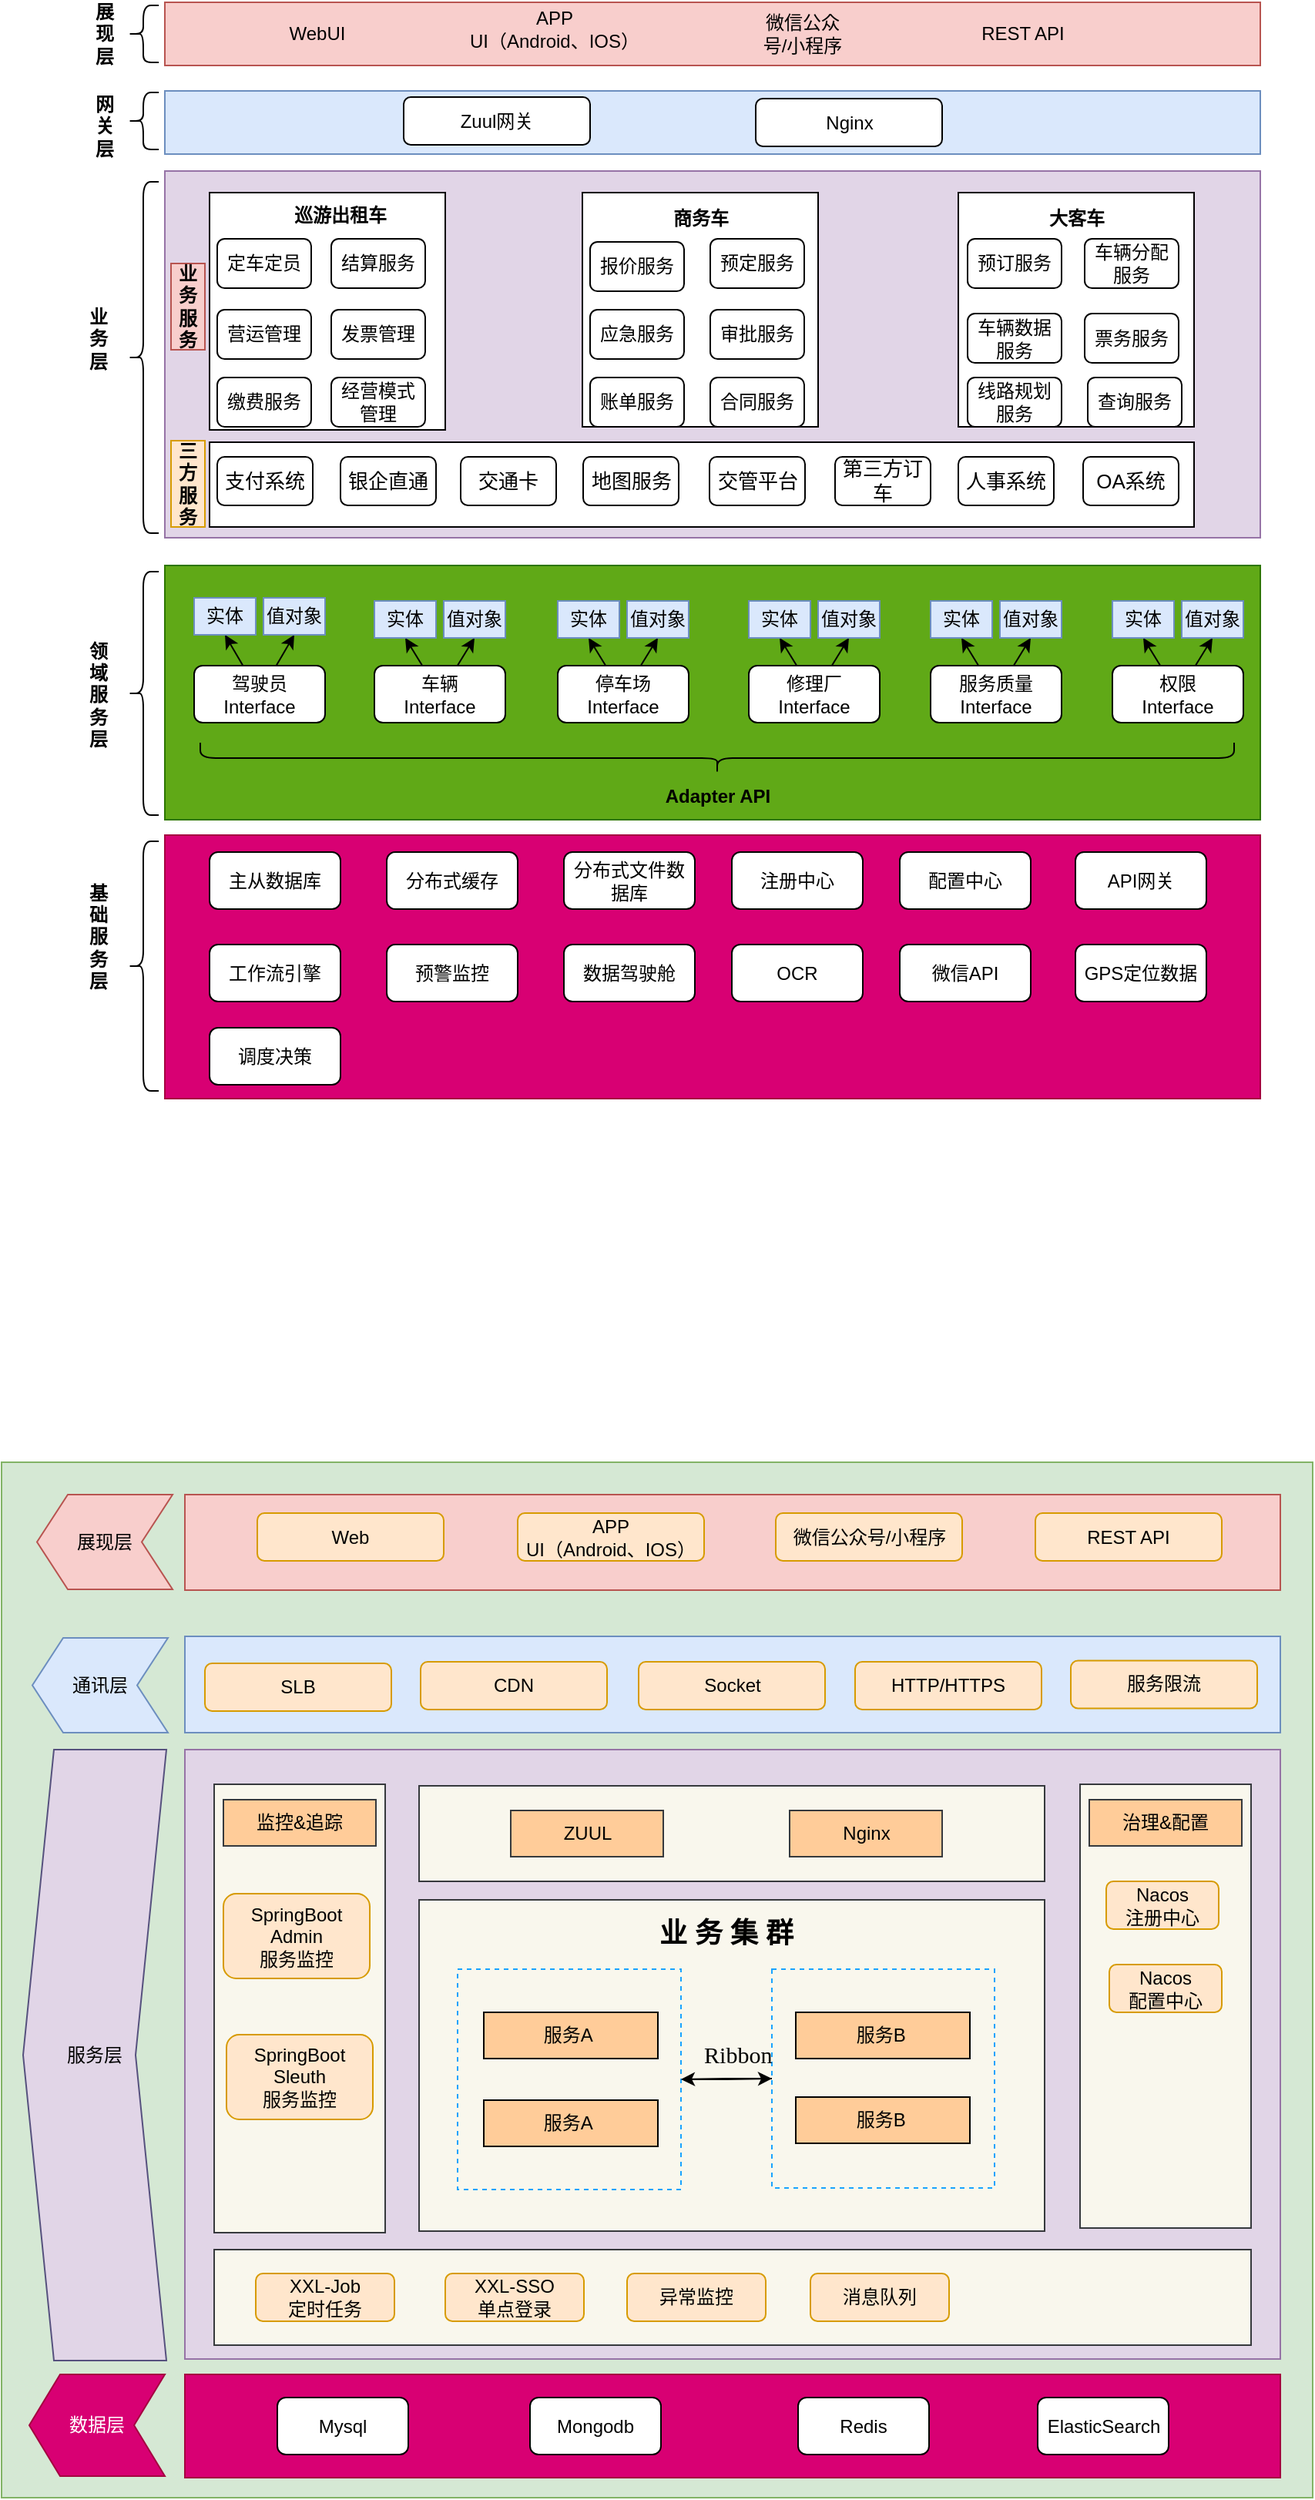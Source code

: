 <mxfile version="17.4.6" type="github">
  <diagram id="_OPJ3ktuhaSxSOlUuzS6" name="Page-1">
    <mxGraphModel dx="1822" dy="1162" grid="0" gridSize="10" guides="1" tooltips="1" connect="1" arrows="1" fold="1" page="0" pageScale="1" pageWidth="827" pageHeight="1169" math="0" shadow="0">
      <root>
        <mxCell id="0" />
        <mxCell id="1" parent="0" />
        <mxCell id="oqjt-HW5z-9tvMFCPISm-108" value="" style="rounded=0;whiteSpace=wrap;html=1;fillColor=#d5e8d4;strokeColor=#82b366;" vertex="1" parent="1">
          <mxGeometry x="-199" y="864" width="851" height="672" as="geometry" />
        </mxCell>
        <mxCell id="MZKURabroFCkZTYU_OP6-3" value="" style="shape=curlyBracket;whiteSpace=wrap;html=1;rounded=1;" parent="1" vertex="1">
          <mxGeometry x="-117" y="461" width="20" height="162" as="geometry" />
        </mxCell>
        <mxCell id="MZKURabroFCkZTYU_OP6-5" value="" style="rounded=0;whiteSpace=wrap;html=1;fillColor=#d80073;fontColor=#ffffff;strokeColor=#A50040;" parent="1" vertex="1">
          <mxGeometry x="-93" y="457" width="711" height="171" as="geometry" />
        </mxCell>
        <mxCell id="MZKURabroFCkZTYU_OP6-6" value="基&lt;br&gt;础&lt;br&gt;服&lt;br&gt;务&lt;br&gt;层" style="text;html=1;strokeColor=none;fillColor=none;align=center;verticalAlign=middle;whiteSpace=wrap;rounded=0;fontStyle=1" parent="1" vertex="1">
          <mxGeometry x="-166" y="452" width="60" height="141" as="geometry" />
        </mxCell>
        <mxCell id="MZKURabroFCkZTYU_OP6-7" value="主从数据库" style="rounded=1;whiteSpace=wrap;html=1;" parent="1" vertex="1">
          <mxGeometry x="-64" y="468" width="85" height="37" as="geometry" />
        </mxCell>
        <mxCell id="MZKURabroFCkZTYU_OP6-10" value="&lt;span style=&quot;text-align: left&quot;&gt;工作流引擎&lt;/span&gt;" style="rounded=1;whiteSpace=wrap;html=1;" parent="1" vertex="1">
          <mxGeometry x="-64" y="528" width="85" height="37" as="geometry" />
        </mxCell>
        <mxCell id="MZKURabroFCkZTYU_OP6-11" value="分布式缓存" style="rounded=1;whiteSpace=wrap;html=1;" parent="1" vertex="1">
          <mxGeometry x="51" y="468" width="85" height="37" as="geometry" />
        </mxCell>
        <mxCell id="MZKURabroFCkZTYU_OP6-12" value="分布式文件数据库" style="rounded=1;whiteSpace=wrap;html=1;" parent="1" vertex="1">
          <mxGeometry x="166" y="468" width="85" height="37" as="geometry" />
        </mxCell>
        <mxCell id="MZKURabroFCkZTYU_OP6-13" value="注册中心" style="rounded=1;whiteSpace=wrap;html=1;" parent="1" vertex="1">
          <mxGeometry x="275" y="468" width="85" height="37" as="geometry" />
        </mxCell>
        <mxCell id="MZKURabroFCkZTYU_OP6-14" value="配置中心" style="rounded=1;whiteSpace=wrap;html=1;" parent="1" vertex="1">
          <mxGeometry x="384" y="468" width="85" height="37" as="geometry" />
        </mxCell>
        <mxCell id="MZKURabroFCkZTYU_OP6-15" value="API网关" style="rounded=1;whiteSpace=wrap;html=1;" parent="1" vertex="1">
          <mxGeometry x="498" y="468" width="85" height="37" as="geometry" />
        </mxCell>
        <mxCell id="MZKURabroFCkZTYU_OP6-18" value="预警监控" style="rounded=1;whiteSpace=wrap;html=1;" parent="1" vertex="1">
          <mxGeometry x="51" y="528" width="85" height="37" as="geometry" />
        </mxCell>
        <mxCell id="MZKURabroFCkZTYU_OP6-20" value="OCR" style="rounded=1;whiteSpace=wrap;html=1;" parent="1" vertex="1">
          <mxGeometry x="275" y="528" width="85" height="37" as="geometry" />
        </mxCell>
        <mxCell id="MZKURabroFCkZTYU_OP6-21" value="微信API" style="rounded=1;whiteSpace=wrap;html=1;" parent="1" vertex="1">
          <mxGeometry x="384" y="528" width="85" height="37" as="geometry" />
        </mxCell>
        <mxCell id="MZKURabroFCkZTYU_OP6-22" value="GPS定位数据" style="rounded=1;whiteSpace=wrap;html=1;" parent="1" vertex="1">
          <mxGeometry x="498" y="528" width="85" height="37" as="geometry" />
        </mxCell>
        <mxCell id="MZKURabroFCkZTYU_OP6-23" value="数据驾驶舱" style="rounded=1;whiteSpace=wrap;html=1;" parent="1" vertex="1">
          <mxGeometry x="166" y="528" width="85" height="37" as="geometry" />
        </mxCell>
        <mxCell id="MZKURabroFCkZTYU_OP6-24" value="" style="rounded=0;whiteSpace=wrap;html=1;fillColor=#60a917;fontColor=#ffffff;strokeColor=#2D7600;" parent="1" vertex="1">
          <mxGeometry x="-93" y="282" width="711" height="165" as="geometry" />
        </mxCell>
        <mxCell id="MZKURabroFCkZTYU_OP6-25" value="领&lt;br&gt;域&lt;br&gt;服&lt;br&gt;务&lt;br&gt;层" style="text;html=1;strokeColor=none;fillColor=none;align=center;verticalAlign=middle;whiteSpace=wrap;rounded=0;fontStyle=1" parent="1" vertex="1">
          <mxGeometry x="-166" y="295" width="60" height="141" as="geometry" />
        </mxCell>
        <mxCell id="MZKURabroFCkZTYU_OP6-26" value="" style="shape=curlyBracket;whiteSpace=wrap;html=1;rounded=1;" parent="1" vertex="1">
          <mxGeometry x="-117" y="286" width="20" height="158" as="geometry" />
        </mxCell>
        <mxCell id="MZKURabroFCkZTYU_OP6-101" style="edgeStyle=none;rounded=0;orthogonalLoop=1;jettySize=auto;html=1;entryX=0.5;entryY=1;entryDx=0;entryDy=0;fontColor=#000000;" parent="1" source="MZKURabroFCkZTYU_OP6-71" target="MZKURabroFCkZTYU_OP6-91" edge="1">
          <mxGeometry relative="1" as="geometry" />
        </mxCell>
        <mxCell id="MZKURabroFCkZTYU_OP6-102" style="edgeStyle=none;rounded=0;orthogonalLoop=1;jettySize=auto;html=1;entryX=0.5;entryY=1;entryDx=0;entryDy=0;fontColor=#000000;" parent="1" source="MZKURabroFCkZTYU_OP6-71" target="MZKURabroFCkZTYU_OP6-92" edge="1">
          <mxGeometry relative="1" as="geometry" />
        </mxCell>
        <mxCell id="MZKURabroFCkZTYU_OP6-71" value="权限&lt;br&gt;Interface" style="rounded=1;whiteSpace=wrap;html=1;" parent="1" vertex="1">
          <mxGeometry x="522" y="347" width="85" height="37" as="geometry" />
        </mxCell>
        <mxCell id="MZKURabroFCkZTYU_OP6-81" style="rounded=0;orthogonalLoop=1;jettySize=auto;html=1;entryX=0.5;entryY=1;entryDx=0;entryDy=0;fontColor=#000000;" parent="1" source="MZKURabroFCkZTYU_OP6-72" target="MZKURabroFCkZTYU_OP6-79" edge="1">
          <mxGeometry relative="1" as="geometry" />
        </mxCell>
        <mxCell id="MZKURabroFCkZTYU_OP6-82" style="edgeStyle=none;rounded=0;orthogonalLoop=1;jettySize=auto;html=1;entryX=0.5;entryY=1;entryDx=0;entryDy=0;fontColor=#000000;" parent="1" source="MZKURabroFCkZTYU_OP6-72" target="MZKURabroFCkZTYU_OP6-80" edge="1">
          <mxGeometry relative="1" as="geometry" />
        </mxCell>
        <mxCell id="MZKURabroFCkZTYU_OP6-72" value="驾驶员 Interface" style="rounded=1;whiteSpace=wrap;html=1;" parent="1" vertex="1">
          <mxGeometry x="-74" y="347" width="85" height="37" as="geometry" />
        </mxCell>
        <mxCell id="MZKURabroFCkZTYU_OP6-93" style="edgeStyle=none;rounded=0;orthogonalLoop=1;jettySize=auto;html=1;entryX=0.5;entryY=1;entryDx=0;entryDy=0;fontColor=#000000;" parent="1" source="MZKURabroFCkZTYU_OP6-73" target="MZKURabroFCkZTYU_OP6-83" edge="1">
          <mxGeometry relative="1" as="geometry" />
        </mxCell>
        <mxCell id="MZKURabroFCkZTYU_OP6-94" style="edgeStyle=none;rounded=0;orthogonalLoop=1;jettySize=auto;html=1;entryX=0.5;entryY=1;entryDx=0;entryDy=0;fontColor=#000000;" parent="1" source="MZKURabroFCkZTYU_OP6-73" target="MZKURabroFCkZTYU_OP6-84" edge="1">
          <mxGeometry relative="1" as="geometry" />
        </mxCell>
        <mxCell id="MZKURabroFCkZTYU_OP6-73" value="车辆&lt;br&gt;Interface" style="rounded=1;whiteSpace=wrap;html=1;" parent="1" vertex="1">
          <mxGeometry x="43" y="347" width="85" height="37" as="geometry" />
        </mxCell>
        <mxCell id="MZKURabroFCkZTYU_OP6-95" style="edgeStyle=none;rounded=0;orthogonalLoop=1;jettySize=auto;html=1;entryX=0.5;entryY=1;entryDx=0;entryDy=0;fontColor=#000000;" parent="1" source="MZKURabroFCkZTYU_OP6-74" target="MZKURabroFCkZTYU_OP6-85" edge="1">
          <mxGeometry relative="1" as="geometry" />
        </mxCell>
        <mxCell id="MZKURabroFCkZTYU_OP6-96" style="edgeStyle=none;rounded=0;orthogonalLoop=1;jettySize=auto;html=1;entryX=0.5;entryY=1;entryDx=0;entryDy=0;fontColor=#000000;" parent="1" source="MZKURabroFCkZTYU_OP6-74" target="MZKURabroFCkZTYU_OP6-86" edge="1">
          <mxGeometry relative="1" as="geometry" />
        </mxCell>
        <mxCell id="MZKURabroFCkZTYU_OP6-74" value="停车场&lt;br&gt;Interface" style="rounded=1;whiteSpace=wrap;html=1;" parent="1" vertex="1">
          <mxGeometry x="162" y="347" width="85" height="37" as="geometry" />
        </mxCell>
        <mxCell id="MZKURabroFCkZTYU_OP6-97" style="edgeStyle=none;rounded=0;orthogonalLoop=1;jettySize=auto;html=1;entryX=0.5;entryY=1;entryDx=0;entryDy=0;fontColor=#000000;" parent="1" source="MZKURabroFCkZTYU_OP6-75" target="MZKURabroFCkZTYU_OP6-87" edge="1">
          <mxGeometry relative="1" as="geometry" />
        </mxCell>
        <mxCell id="MZKURabroFCkZTYU_OP6-98" style="edgeStyle=none;rounded=0;orthogonalLoop=1;jettySize=auto;html=1;entryX=0.5;entryY=1;entryDx=0;entryDy=0;fontColor=#000000;" parent="1" source="MZKURabroFCkZTYU_OP6-75" target="MZKURabroFCkZTYU_OP6-88" edge="1">
          <mxGeometry relative="1" as="geometry" />
        </mxCell>
        <mxCell id="MZKURabroFCkZTYU_OP6-75" value="修理厂&lt;br&gt;Interface" style="rounded=1;whiteSpace=wrap;html=1;" parent="1" vertex="1">
          <mxGeometry x="286" y="347" width="85" height="37" as="geometry" />
        </mxCell>
        <mxCell id="MZKURabroFCkZTYU_OP6-99" style="edgeStyle=none;rounded=0;orthogonalLoop=1;jettySize=auto;html=1;entryX=0.5;entryY=1;entryDx=0;entryDy=0;fontColor=#000000;" parent="1" source="MZKURabroFCkZTYU_OP6-76" target="MZKURabroFCkZTYU_OP6-89" edge="1">
          <mxGeometry relative="1" as="geometry" />
        </mxCell>
        <mxCell id="MZKURabroFCkZTYU_OP6-100" style="edgeStyle=none;rounded=0;orthogonalLoop=1;jettySize=auto;html=1;entryX=0.5;entryY=1;entryDx=0;entryDy=0;fontColor=#000000;" parent="1" source="MZKURabroFCkZTYU_OP6-76" target="MZKURabroFCkZTYU_OP6-90" edge="1">
          <mxGeometry relative="1" as="geometry" />
        </mxCell>
        <mxCell id="MZKURabroFCkZTYU_OP6-76" value="服务质量&lt;br&gt;Interface" style="rounded=1;whiteSpace=wrap;html=1;" parent="1" vertex="1">
          <mxGeometry x="404" y="347" width="85" height="37" as="geometry" />
        </mxCell>
        <mxCell id="MZKURabroFCkZTYU_OP6-77" value="" style="shape=curlyBracket;whiteSpace=wrap;html=1;rounded=1;flipH=1;fontColor=#000000;size=0.5;direction=north;" parent="1" vertex="1">
          <mxGeometry x="-70" y="397" width="671" height="20" as="geometry" />
        </mxCell>
        <mxCell id="MZKURabroFCkZTYU_OP6-78" value="Adapter API" style="text;html=1;strokeColor=none;fillColor=none;align=center;verticalAlign=middle;whiteSpace=wrap;rounded=0;fontColor=#000000;fontStyle=1" parent="1" vertex="1">
          <mxGeometry x="215.5" y="417" width="100" height="30" as="geometry" />
        </mxCell>
        <mxCell id="MZKURabroFCkZTYU_OP6-79" value="实体" style="text;html=1;strokeColor=#6c8ebf;fillColor=#dae8fc;align=center;verticalAlign=middle;whiteSpace=wrap;rounded=0;" parent="1" vertex="1">
          <mxGeometry x="-74" y="303" width="40" height="24" as="geometry" />
        </mxCell>
        <mxCell id="MZKURabroFCkZTYU_OP6-80" value="值对象" style="text;html=1;strokeColor=#6c8ebf;fillColor=#dae8fc;align=center;verticalAlign=middle;whiteSpace=wrap;rounded=0;" parent="1" vertex="1">
          <mxGeometry x="-29" y="303" width="40" height="24" as="geometry" />
        </mxCell>
        <mxCell id="MZKURabroFCkZTYU_OP6-83" value="实体" style="text;html=1;strokeColor=#6c8ebf;fillColor=#dae8fc;align=center;verticalAlign=middle;whiteSpace=wrap;rounded=0;" parent="1" vertex="1">
          <mxGeometry x="43" y="305" width="40" height="24" as="geometry" />
        </mxCell>
        <mxCell id="MZKURabroFCkZTYU_OP6-84" value="值对象" style="text;html=1;strokeColor=#6c8ebf;fillColor=#dae8fc;align=center;verticalAlign=middle;whiteSpace=wrap;rounded=0;" parent="1" vertex="1">
          <mxGeometry x="88" y="305" width="40" height="24" as="geometry" />
        </mxCell>
        <mxCell id="MZKURabroFCkZTYU_OP6-85" value="实体" style="text;html=1;strokeColor=#6c8ebf;fillColor=#dae8fc;align=center;verticalAlign=middle;whiteSpace=wrap;rounded=0;" parent="1" vertex="1">
          <mxGeometry x="162" y="305" width="40" height="24" as="geometry" />
        </mxCell>
        <mxCell id="MZKURabroFCkZTYU_OP6-86" value="值对象" style="text;html=1;strokeColor=#6c8ebf;fillColor=#dae8fc;align=center;verticalAlign=middle;whiteSpace=wrap;rounded=0;" parent="1" vertex="1">
          <mxGeometry x="207" y="305" width="40" height="24" as="geometry" />
        </mxCell>
        <mxCell id="MZKURabroFCkZTYU_OP6-87" value="实体" style="text;html=1;strokeColor=#6c8ebf;fillColor=#dae8fc;align=center;verticalAlign=middle;whiteSpace=wrap;rounded=0;" parent="1" vertex="1">
          <mxGeometry x="286" y="305" width="40" height="24" as="geometry" />
        </mxCell>
        <mxCell id="MZKURabroFCkZTYU_OP6-88" value="值对象" style="text;html=1;strokeColor=#6c8ebf;fillColor=#dae8fc;align=center;verticalAlign=middle;whiteSpace=wrap;rounded=0;" parent="1" vertex="1">
          <mxGeometry x="331" y="305" width="40" height="24" as="geometry" />
        </mxCell>
        <mxCell id="MZKURabroFCkZTYU_OP6-89" value="实体" style="text;html=1;strokeColor=#6c8ebf;fillColor=#dae8fc;align=center;verticalAlign=middle;whiteSpace=wrap;rounded=0;" parent="1" vertex="1">
          <mxGeometry x="404" y="305" width="40" height="24" as="geometry" />
        </mxCell>
        <mxCell id="MZKURabroFCkZTYU_OP6-90" value="值对象" style="text;html=1;strokeColor=#6c8ebf;fillColor=#dae8fc;align=center;verticalAlign=middle;whiteSpace=wrap;rounded=0;" parent="1" vertex="1">
          <mxGeometry x="449" y="305" width="40" height="24" as="geometry" />
        </mxCell>
        <mxCell id="MZKURabroFCkZTYU_OP6-91" value="实体" style="text;html=1;strokeColor=#6c8ebf;fillColor=#dae8fc;align=center;verticalAlign=middle;whiteSpace=wrap;rounded=0;" parent="1" vertex="1">
          <mxGeometry x="522" y="305" width="40" height="24" as="geometry" />
        </mxCell>
        <mxCell id="MZKURabroFCkZTYU_OP6-92" value="值对象" style="text;html=1;strokeColor=#6c8ebf;fillColor=#dae8fc;align=center;verticalAlign=middle;whiteSpace=wrap;rounded=0;" parent="1" vertex="1">
          <mxGeometry x="567" y="305" width="40" height="24" as="geometry" />
        </mxCell>
        <mxCell id="MZKURabroFCkZTYU_OP6-103" value="" style="rounded=0;whiteSpace=wrap;html=1;fillColor=#e1d5e7;strokeColor=#9673a6;" parent="1" vertex="1">
          <mxGeometry x="-93" y="26" width="711" height="238" as="geometry" />
        </mxCell>
        <mxCell id="MZKURabroFCkZTYU_OP6-104" value="业&lt;br&gt;务&lt;br&gt;层" style="text;html=1;strokeColor=none;fillColor=none;align=center;verticalAlign=middle;whiteSpace=wrap;rounded=0;fontStyle=1" parent="1" vertex="1">
          <mxGeometry x="-166" y="64" width="60" height="141" as="geometry" />
        </mxCell>
        <mxCell id="MZKURabroFCkZTYU_OP6-105" value="" style="shape=curlyBracket;whiteSpace=wrap;html=1;rounded=1;" parent="1" vertex="1">
          <mxGeometry x="-117" y="33" width="20" height="228" as="geometry" />
        </mxCell>
        <mxCell id="MZKURabroFCkZTYU_OP6-106" value="" style="rounded=0;whiteSpace=wrap;html=1;fontColor=#000000;" parent="1" vertex="1">
          <mxGeometry x="-64" y="40" width="153" height="154" as="geometry" />
        </mxCell>
        <mxCell id="MZKURabroFCkZTYU_OP6-107" value="" style="rounded=0;whiteSpace=wrap;html=1;fontColor=#000000;" parent="1" vertex="1">
          <mxGeometry x="178" y="40" width="153" height="152" as="geometry" />
        </mxCell>
        <mxCell id="MZKURabroFCkZTYU_OP6-108" value="" style="rounded=0;whiteSpace=wrap;html=1;fontColor=#000000;" parent="1" vertex="1">
          <mxGeometry x="422" y="40" width="153" height="152" as="geometry" />
        </mxCell>
        <mxCell id="MZKURabroFCkZTYU_OP6-109" value="巡游出租车" style="text;html=1;strokeColor=none;fillColor=none;align=center;verticalAlign=middle;whiteSpace=wrap;rounded=0;fontColor=#000000;fontStyle=1" parent="1" vertex="1">
          <mxGeometry x="-17" y="40" width="76" height="30" as="geometry" />
        </mxCell>
        <mxCell id="MZKURabroFCkZTYU_OP6-110" value="商务车" style="text;html=1;strokeColor=none;fillColor=none;align=center;verticalAlign=middle;whiteSpace=wrap;rounded=0;fontColor=#000000;fontStyle=1" parent="1" vertex="1">
          <mxGeometry x="216.5" y="42" width="76" height="30" as="geometry" />
        </mxCell>
        <mxCell id="MZKURabroFCkZTYU_OP6-111" value="大客车" style="text;html=1;strokeColor=none;fillColor=none;align=center;verticalAlign=middle;whiteSpace=wrap;rounded=0;fontColor=#000000;fontStyle=1" parent="1" vertex="1">
          <mxGeometry x="460.5" y="42" width="76" height="30" as="geometry" />
        </mxCell>
        <mxCell id="MZKURabroFCkZTYU_OP6-112" value="" style="rounded=0;whiteSpace=wrap;html=1;fontColor=#000000;" parent="1" vertex="1">
          <mxGeometry x="-64" y="202" width="639" height="55" as="geometry" />
        </mxCell>
        <mxCell id="MZKURabroFCkZTYU_OP6-115" value="定车定员" style="rounded=1;whiteSpace=wrap;html=1;fontColor=#000000;" parent="1" vertex="1">
          <mxGeometry x="-59" y="70" width="61" height="32" as="geometry" />
        </mxCell>
        <mxCell id="MZKURabroFCkZTYU_OP6-116" value="结算服务" style="rounded=1;whiteSpace=wrap;html=1;fontColor=#000000;" parent="1" vertex="1">
          <mxGeometry x="15" y="70" width="61" height="32" as="geometry" />
        </mxCell>
        <mxCell id="MZKURabroFCkZTYU_OP6-117" value="营运管理" style="rounded=1;whiteSpace=wrap;html=1;fontColor=#000000;" parent="1" vertex="1">
          <mxGeometry x="-59" y="116" width="61" height="32" as="geometry" />
        </mxCell>
        <mxCell id="MZKURabroFCkZTYU_OP6-118" value="发票管理" style="rounded=1;whiteSpace=wrap;html=1;fontColor=#000000;" parent="1" vertex="1">
          <mxGeometry x="15" y="116" width="61" height="32" as="geometry" />
        </mxCell>
        <mxCell id="MZKURabroFCkZTYU_OP6-119" value="缴费服务" style="rounded=1;whiteSpace=wrap;html=1;fontColor=#000000;" parent="1" vertex="1">
          <mxGeometry x="-59" y="160" width="61" height="32" as="geometry" />
        </mxCell>
        <mxCell id="MZKURabroFCkZTYU_OP6-120" value="经营模式管理" style="rounded=1;whiteSpace=wrap;html=1;fontColor=#000000;" parent="1" vertex="1">
          <mxGeometry x="15" y="160" width="61" height="32" as="geometry" />
        </mxCell>
        <mxCell id="MZKURabroFCkZTYU_OP6-126" value="报价服务" style="rounded=1;whiteSpace=wrap;html=1;fontColor=#000000;" parent="1" vertex="1">
          <mxGeometry x="183" y="72" width="61" height="32" as="geometry" />
        </mxCell>
        <mxCell id="MZKURabroFCkZTYU_OP6-127" value="预定服务" style="rounded=1;whiteSpace=wrap;html=1;fontColor=#000000;" parent="1" vertex="1">
          <mxGeometry x="261" y="70" width="61" height="32" as="geometry" />
        </mxCell>
        <mxCell id="MZKURabroFCkZTYU_OP6-128" value="应急服务" style="rounded=1;whiteSpace=wrap;html=1;fontColor=#000000;" parent="1" vertex="1">
          <mxGeometry x="183" y="116" width="61" height="32" as="geometry" />
        </mxCell>
        <mxCell id="MZKURabroFCkZTYU_OP6-129" value="审批服务" style="rounded=1;whiteSpace=wrap;html=1;fontColor=#000000;" parent="1" vertex="1">
          <mxGeometry x="261" y="116" width="61" height="32" as="geometry" />
        </mxCell>
        <mxCell id="MZKURabroFCkZTYU_OP6-130" value="账单服务" style="rounded=1;whiteSpace=wrap;html=1;fontColor=#000000;" parent="1" vertex="1">
          <mxGeometry x="183" y="160" width="61" height="32" as="geometry" />
        </mxCell>
        <mxCell id="MZKURabroFCkZTYU_OP6-131" value="合同服务" style="rounded=1;whiteSpace=wrap;html=1;fontColor=#000000;" parent="1" vertex="1">
          <mxGeometry x="261" y="160" width="61" height="32" as="geometry" />
        </mxCell>
        <mxCell id="MZKURabroFCkZTYU_OP6-132" value="预订服务" style="rounded=1;whiteSpace=wrap;html=1;fontColor=#000000;" parent="1" vertex="1">
          <mxGeometry x="428" y="70" width="61" height="32" as="geometry" />
        </mxCell>
        <mxCell id="MZKURabroFCkZTYU_OP6-133" value="车辆分配服务" style="rounded=1;whiteSpace=wrap;html=1;fontColor=#000000;" parent="1" vertex="1">
          <mxGeometry x="504" y="70" width="61" height="32" as="geometry" />
        </mxCell>
        <mxCell id="MZKURabroFCkZTYU_OP6-134" value="车辆数据服务" style="rounded=1;whiteSpace=wrap;html=1;fontColor=#000000;" parent="1" vertex="1">
          <mxGeometry x="428" y="118.5" width="61" height="32" as="geometry" />
        </mxCell>
        <mxCell id="MZKURabroFCkZTYU_OP6-135" value="票务服务" style="rounded=1;whiteSpace=wrap;html=1;fontColor=#000000;" parent="1" vertex="1">
          <mxGeometry x="504" y="118.5" width="61" height="32" as="geometry" />
        </mxCell>
        <mxCell id="MZKURabroFCkZTYU_OP6-136" value="线路规划服务" style="rounded=1;whiteSpace=wrap;html=1;fontColor=#000000;" parent="1" vertex="1">
          <mxGeometry x="428" y="160" width="61" height="32" as="geometry" />
        </mxCell>
        <mxCell id="MZKURabroFCkZTYU_OP6-137" value="查询服务" style="rounded=1;whiteSpace=wrap;html=1;fontColor=#000000;" parent="1" vertex="1">
          <mxGeometry x="506" y="160" width="61" height="32" as="geometry" />
        </mxCell>
        <mxCell id="MZKURabroFCkZTYU_OP6-138" value="支付系统" style="rounded=1;whiteSpace=wrap;html=1;fontSize=13;" parent="1" vertex="1">
          <mxGeometry x="-59" y="211.5" width="62" height="31.5" as="geometry" />
        </mxCell>
        <mxCell id="MZKURabroFCkZTYU_OP6-144" value="银企直通" style="rounded=1;whiteSpace=wrap;html=1;fontSize=13;" parent="1" vertex="1">
          <mxGeometry x="21" y="211.5" width="62" height="31.5" as="geometry" />
        </mxCell>
        <mxCell id="MZKURabroFCkZTYU_OP6-145" value="交通卡" style="rounded=1;whiteSpace=wrap;html=1;fontSize=13;" parent="1" vertex="1">
          <mxGeometry x="99" y="211.5" width="62" height="31.5" as="geometry" />
        </mxCell>
        <mxCell id="MZKURabroFCkZTYU_OP6-146" value="地图服务" style="rounded=1;whiteSpace=wrap;html=1;fontSize=13;" parent="1" vertex="1">
          <mxGeometry x="178.5" y="211.5" width="62" height="31.5" as="geometry" />
        </mxCell>
        <mxCell id="MZKURabroFCkZTYU_OP6-148" value="交管平台" style="rounded=1;whiteSpace=wrap;html=1;fontSize=13;" parent="1" vertex="1">
          <mxGeometry x="260.5" y="211.5" width="62" height="31.5" as="geometry" />
        </mxCell>
        <mxCell id="MZKURabroFCkZTYU_OP6-149" value="第三方订车" style="rounded=1;whiteSpace=wrap;html=1;fontSize=13;" parent="1" vertex="1">
          <mxGeometry x="342" y="211.5" width="62" height="31.5" as="geometry" />
        </mxCell>
        <mxCell id="MZKURabroFCkZTYU_OP6-150" value="人事系统" style="rounded=1;whiteSpace=wrap;html=1;fontSize=13;" parent="1" vertex="1">
          <mxGeometry x="422" y="211.5" width="62" height="31.5" as="geometry" />
        </mxCell>
        <mxCell id="MZKURabroFCkZTYU_OP6-152" value="三&lt;br&gt;方&lt;br&gt;服&lt;br&gt;务" style="text;html=1;strokeColor=#d79b00;fillColor=#ffe6cc;align=center;verticalAlign=middle;whiteSpace=wrap;rounded=0;fontStyle=1" parent="1" vertex="1">
          <mxGeometry x="-89" y="201" width="22" height="56" as="geometry" />
        </mxCell>
        <mxCell id="MZKURabroFCkZTYU_OP6-153" value="" style="rounded=0;whiteSpace=wrap;html=1;fillColor=#dae8fc;strokeColor=#6c8ebf;" parent="1" vertex="1">
          <mxGeometry x="-93" y="-26" width="711" height="41" as="geometry" />
        </mxCell>
        <mxCell id="MZKURabroFCkZTYU_OP6-154" value="网&lt;br&gt;关&lt;br&gt;层" style="text;html=1;strokeColor=none;fillColor=none;align=center;verticalAlign=middle;whiteSpace=wrap;rounded=0;fontColor=#000000;fontStyle=1" parent="1" vertex="1">
          <mxGeometry x="-162" y="-18" width="60" height="30" as="geometry" />
        </mxCell>
        <mxCell id="MZKURabroFCkZTYU_OP6-155" value="" style="shape=curlyBracket;whiteSpace=wrap;html=1;rounded=1;fontColor=#000000;" parent="1" vertex="1">
          <mxGeometry x="-117" y="-25" width="20" height="37" as="geometry" />
        </mxCell>
        <mxCell id="MZKURabroFCkZTYU_OP6-156" value="Zuul网关" style="rounded=1;whiteSpace=wrap;html=1;fontColor=#000000;" parent="1" vertex="1">
          <mxGeometry x="62" y="-22" width="121" height="31" as="geometry" />
        </mxCell>
        <mxCell id="MZKURabroFCkZTYU_OP6-157" value="Nginx" style="rounded=1;whiteSpace=wrap;html=1;fontColor=#000000;" parent="1" vertex="1">
          <mxGeometry x="290.5" y="-21" width="121" height="31" as="geometry" />
        </mxCell>
        <mxCell id="MZKURabroFCkZTYU_OP6-158" value="展&lt;br&gt;现&lt;br&gt;层" style="text;html=1;strokeColor=none;fillColor=none;align=center;verticalAlign=middle;whiteSpace=wrap;rounded=0;fontColor=#000000;fontStyle=1" parent="1" vertex="1">
          <mxGeometry x="-162" y="-78" width="60" height="30" as="geometry" />
        </mxCell>
        <mxCell id="MZKURabroFCkZTYU_OP6-159" value="" style="rounded=0;whiteSpace=wrap;html=1;fillColor=#f8cecc;strokeColor=#b85450;" parent="1" vertex="1">
          <mxGeometry x="-93" y="-83.5" width="711" height="41" as="geometry" />
        </mxCell>
        <mxCell id="MZKURabroFCkZTYU_OP6-160" value="" style="shape=curlyBracket;whiteSpace=wrap;html=1;rounded=1;fontColor=#000000;" parent="1" vertex="1">
          <mxGeometry x="-117" y="-81.5" width="20" height="37" as="geometry" />
        </mxCell>
        <mxCell id="MZKURabroFCkZTYU_OP6-161" value="业务服务" style="text;html=1;strokeColor=#b85450;fillColor=#f8cecc;align=center;verticalAlign=middle;whiteSpace=wrap;rounded=0;fontStyle=1" parent="1" vertex="1">
          <mxGeometry x="-89" y="86" width="22" height="56" as="geometry" />
        </mxCell>
        <mxCell id="MZKURabroFCkZTYU_OP6-162" value="WebUI" style="text;html=1;strokeColor=none;fillColor=none;align=center;verticalAlign=middle;whiteSpace=wrap;rounded=0;fontColor=#000000;" parent="1" vertex="1">
          <mxGeometry x="-24" y="-78" width="60" height="30" as="geometry" />
        </mxCell>
        <mxCell id="MZKURabroFCkZTYU_OP6-163" value="APP&lt;br&gt;UI（Android、IOS）" style="text;html=1;strokeColor=none;fillColor=none;align=center;verticalAlign=middle;whiteSpace=wrap;rounded=0;fontColor=#000000;" parent="1" vertex="1">
          <mxGeometry x="89" y="-81.5" width="142" height="30" as="geometry" />
        </mxCell>
        <mxCell id="MZKURabroFCkZTYU_OP6-164" value="微信公众号/小程序" style="text;html=1;strokeColor=none;fillColor=none;align=center;verticalAlign=middle;whiteSpace=wrap;rounded=0;fontColor=#000000;" parent="1" vertex="1">
          <mxGeometry x="290.5" y="-78" width="60" height="30" as="geometry" />
        </mxCell>
        <mxCell id="MZKURabroFCkZTYU_OP6-165" value="REST API" style="text;html=1;strokeColor=none;fillColor=none;align=center;verticalAlign=middle;whiteSpace=wrap;rounded=0;fontColor=#000000;" parent="1" vertex="1">
          <mxGeometry x="434" y="-78" width="60" height="30" as="geometry" />
        </mxCell>
        <mxCell id="ua1D3g2Ctgih4IUN_KIl-1" value="OA系统" style="rounded=1;whiteSpace=wrap;html=1;fontSize=13;" parent="1" vertex="1">
          <mxGeometry x="503" y="211.5" width="62" height="31.5" as="geometry" />
        </mxCell>
        <mxCell id="ua1D3g2Ctgih4IUN_KIl-7" value="&lt;span style=&quot;text-align: left&quot;&gt;调度决策&lt;/span&gt;" style="rounded=1;whiteSpace=wrap;html=1;" parent="1" vertex="1">
          <mxGeometry x="-64" y="582" width="85" height="37" as="geometry" />
        </mxCell>
        <mxCell id="oqjt-HW5z-9tvMFCPISm-3" value="" style="rounded=0;whiteSpace=wrap;html=1;fillColor=#d80073;fontColor=#ffffff;strokeColor=#A50040;" vertex="1" parent="1">
          <mxGeometry x="-80" y="1456" width="711" height="67" as="geometry" />
        </mxCell>
        <mxCell id="oqjt-HW5z-9tvMFCPISm-5" value="Mysql" style="rounded=1;whiteSpace=wrap;html=1;" vertex="1" parent="1">
          <mxGeometry x="-20" y="1471" width="85" height="37" as="geometry" />
        </mxCell>
        <mxCell id="oqjt-HW5z-9tvMFCPISm-7" value="Mongodb" style="rounded=1;whiteSpace=wrap;html=1;" vertex="1" parent="1">
          <mxGeometry x="144" y="1471" width="85" height="37" as="geometry" />
        </mxCell>
        <mxCell id="oqjt-HW5z-9tvMFCPISm-8" value="Redis" style="rounded=1;whiteSpace=wrap;html=1;" vertex="1" parent="1">
          <mxGeometry x="318" y="1471" width="85" height="37" as="geometry" />
        </mxCell>
        <mxCell id="oqjt-HW5z-9tvMFCPISm-52" value="" style="rounded=0;whiteSpace=wrap;html=1;fillColor=#e1d5e7;strokeColor=#9673a6;" vertex="1" parent="1">
          <mxGeometry x="-80" y="1050.5" width="711" height="395.5" as="geometry" />
        </mxCell>
        <mxCell id="oqjt-HW5z-9tvMFCPISm-88" value="" style="rounded=0;whiteSpace=wrap;html=1;fillColor=#dae8fc;strokeColor=#6c8ebf;" vertex="1" parent="1">
          <mxGeometry x="-80" y="977" width="711" height="62.5" as="geometry" />
        </mxCell>
        <mxCell id="oqjt-HW5z-9tvMFCPISm-92" value="SLB" style="rounded=1;whiteSpace=wrap;html=1;fillColor=#ffe6cc;strokeColor=#d79b00;" vertex="1" parent="1">
          <mxGeometry x="-67" y="994.5" width="121" height="31" as="geometry" />
        </mxCell>
        <mxCell id="oqjt-HW5z-9tvMFCPISm-94" value="" style="rounded=0;whiteSpace=wrap;html=1;fillColor=#f8cecc;strokeColor=#b85450;" vertex="1" parent="1">
          <mxGeometry x="-80" y="885" width="711" height="62" as="geometry" />
        </mxCell>
        <mxCell id="oqjt-HW5z-9tvMFCPISm-104" value="CDN" style="rounded=1;whiteSpace=wrap;html=1;fillColor=#ffe6cc;strokeColor=#d79b00;" vertex="1" parent="1">
          <mxGeometry x="73" y="993.5" width="121" height="31" as="geometry" />
        </mxCell>
        <mxCell id="oqjt-HW5z-9tvMFCPISm-105" value="Socket" style="rounded=1;whiteSpace=wrap;html=1;fillColor=#ffe6cc;strokeColor=#d79b00;" vertex="1" parent="1">
          <mxGeometry x="214.5" y="993.5" width="121" height="31" as="geometry" />
        </mxCell>
        <mxCell id="oqjt-HW5z-9tvMFCPISm-106" value="HTTP/HTTPS" style="rounded=1;whiteSpace=wrap;html=1;fillColor=#ffe6cc;strokeColor=#d79b00;" vertex="1" parent="1">
          <mxGeometry x="355" y="993.5" width="121" height="31" as="geometry" />
        </mxCell>
        <mxCell id="oqjt-HW5z-9tvMFCPISm-107" value="ElasticSearch" style="rounded=1;whiteSpace=wrap;html=1;" vertex="1" parent="1">
          <mxGeometry x="473.5" y="1471" width="85" height="37" as="geometry" />
        </mxCell>
        <mxCell id="oqjt-HW5z-9tvMFCPISm-109" value="数据层" style="shape=step;perimeter=stepPerimeter;whiteSpace=wrap;html=1;fixedSize=1;direction=west;fillColor=#d80073;fontColor=#ffffff;strokeColor=#A50040;" vertex="1" parent="1">
          <mxGeometry x="-181" y="1456" width="88" height="66" as="geometry" />
        </mxCell>
        <mxCell id="oqjt-HW5z-9tvMFCPISm-110" value="服务层" style="shape=step;perimeter=stepPerimeter;whiteSpace=wrap;html=1;fixedSize=1;direction=west;fillColor=#E1D5E7;strokeColor=#56517e;" vertex="1" parent="1">
          <mxGeometry x="-185" y="1050.5" width="93" height="396.5" as="geometry" />
        </mxCell>
        <mxCell id="oqjt-HW5z-9tvMFCPISm-111" value="通讯层" style="shape=step;perimeter=stepPerimeter;whiteSpace=wrap;html=1;fixedSize=1;direction=west;fillColor=#dae8fc;strokeColor=#6c8ebf;" vertex="1" parent="1">
          <mxGeometry x="-179" y="978" width="88" height="61.5" as="geometry" />
        </mxCell>
        <mxCell id="oqjt-HW5z-9tvMFCPISm-112" value="展现层" style="shape=step;perimeter=stepPerimeter;whiteSpace=wrap;html=1;fixedSize=1;direction=west;fillColor=#f8cecc;strokeColor=#b85450;" vertex="1" parent="1">
          <mxGeometry x="-176" y="885" width="88" height="61.5" as="geometry" />
        </mxCell>
        <mxCell id="oqjt-HW5z-9tvMFCPISm-113" value="REST API" style="rounded=1;whiteSpace=wrap;html=1;fillColor=#ffe6cc;strokeColor=#d79b00;" vertex="1" parent="1">
          <mxGeometry x="472" y="897" width="121" height="31" as="geometry" />
        </mxCell>
        <mxCell id="oqjt-HW5z-9tvMFCPISm-114" value="微信公众号/小程序" style="rounded=1;whiteSpace=wrap;html=1;fillColor=#ffe6cc;strokeColor=#d79b00;" vertex="1" parent="1">
          <mxGeometry x="303.5" y="897" width="121" height="31" as="geometry" />
        </mxCell>
        <mxCell id="oqjt-HW5z-9tvMFCPISm-115" value="APP&lt;br&gt;UI（Android、IOS）" style="rounded=1;whiteSpace=wrap;html=1;fillColor=#ffe6cc;strokeColor=#d79b00;" vertex="1" parent="1">
          <mxGeometry x="136" y="897" width="121" height="31" as="geometry" />
        </mxCell>
        <mxCell id="oqjt-HW5z-9tvMFCPISm-116" value="Web" style="rounded=1;whiteSpace=wrap;html=1;fillColor=#ffe6cc;strokeColor=#d79b00;" vertex="1" parent="1">
          <mxGeometry x="-33" y="897" width="121" height="31" as="geometry" />
        </mxCell>
        <mxCell id="oqjt-HW5z-9tvMFCPISm-117" value="" style="rounded=0;whiteSpace=wrap;html=1;fillColor=#f9f7ed;strokeColor=#36393d;" vertex="1" parent="1">
          <mxGeometry x="-61" y="1073" width="111" height="291" as="geometry" />
        </mxCell>
        <mxCell id="oqjt-HW5z-9tvMFCPISm-118" value="" style="rounded=0;whiteSpace=wrap;html=1;fillColor=#f9f7ed;strokeColor=#36393d;" vertex="1" parent="1">
          <mxGeometry x="72" y="1148" width="406" height="215" as="geometry" />
        </mxCell>
        <mxCell id="oqjt-HW5z-9tvMFCPISm-119" value="" style="rounded=0;whiteSpace=wrap;html=1;fillColor=#f9f7ed;strokeColor=#36393d;" vertex="1" parent="1">
          <mxGeometry x="501" y="1073" width="111" height="288" as="geometry" />
        </mxCell>
        <mxCell id="oqjt-HW5z-9tvMFCPISm-120" value="监控&amp;amp;追踪" style="text;html=1;strokeColor=#36393d;fillColor=#ffcc99;align=center;verticalAlign=middle;whiteSpace=wrap;rounded=0;" vertex="1" parent="1">
          <mxGeometry x="-55" y="1083" width="99" height="30" as="geometry" />
        </mxCell>
        <mxCell id="oqjt-HW5z-9tvMFCPISm-122" value="" style="rounded=0;whiteSpace=wrap;html=1;fillColor=#f9f7ed;strokeColor=#36393d;" vertex="1" parent="1">
          <mxGeometry x="72" y="1074" width="406" height="62" as="geometry" />
        </mxCell>
        <mxCell id="oqjt-HW5z-9tvMFCPISm-124" value="ZUUL" style="text;html=1;strokeColor=#36393d;fillColor=#ffcc99;align=center;verticalAlign=middle;whiteSpace=wrap;rounded=0;" vertex="1" parent="1">
          <mxGeometry x="131.5" y="1090" width="99" height="30" as="geometry" />
        </mxCell>
        <mxCell id="oqjt-HW5z-9tvMFCPISm-125" value="Nginx" style="text;html=1;strokeColor=#36393d;fillColor=#ffcc99;align=center;verticalAlign=middle;whiteSpace=wrap;rounded=0;" vertex="1" parent="1">
          <mxGeometry x="312.5" y="1090" width="99" height="30" as="geometry" />
        </mxCell>
        <mxCell id="oqjt-HW5z-9tvMFCPISm-126" value="业 务 集 群" style="text;html=1;strokeColor=none;fillColor=none;align=center;verticalAlign=middle;whiteSpace=wrap;rounded=0;fontSize=18;fontStyle=1" vertex="1" parent="1">
          <mxGeometry x="215" y="1155" width="113" height="30" as="geometry" />
        </mxCell>
        <mxCell id="oqjt-HW5z-9tvMFCPISm-136" style="edgeStyle=orthogonalEdgeStyle;rounded=0;orthogonalLoop=1;jettySize=auto;html=1;entryX=0;entryY=0.5;entryDx=0;entryDy=0;fontSize=18;" edge="1" parent="1" source="oqjt-HW5z-9tvMFCPISm-127" target="oqjt-HW5z-9tvMFCPISm-128">
          <mxGeometry relative="1" as="geometry" />
        </mxCell>
        <mxCell id="oqjt-HW5z-9tvMFCPISm-127" value="" style="rounded=0;whiteSpace=wrap;html=1;fillColor=none;dashed=1;strokeColor=#19A3FF;" vertex="1" parent="1">
          <mxGeometry x="97" y="1193" width="145" height="143" as="geometry" />
        </mxCell>
        <mxCell id="oqjt-HW5z-9tvMFCPISm-137" style="edgeStyle=orthogonalEdgeStyle;rounded=0;orthogonalLoop=1;jettySize=auto;html=1;entryX=1;entryY=0.5;entryDx=0;entryDy=0;fontSize=18;" edge="1" parent="1" source="oqjt-HW5z-9tvMFCPISm-128" target="oqjt-HW5z-9tvMFCPISm-127">
          <mxGeometry relative="1" as="geometry" />
        </mxCell>
        <mxCell id="oqjt-HW5z-9tvMFCPISm-128" value="" style="rounded=0;whiteSpace=wrap;html=1;fillColor=none;dashed=1;strokeColor=#19A3FF;" vertex="1" parent="1">
          <mxGeometry x="301" y="1193" width="144.5" height="142" as="geometry" />
        </mxCell>
        <mxCell id="oqjt-HW5z-9tvMFCPISm-129" value="服务A&amp;nbsp;" style="text;html=1;strokeColor=#000000;fillColor=#FFCC99;align=center;verticalAlign=middle;whiteSpace=wrap;rounded=0;" vertex="1" parent="1">
          <mxGeometry x="114" y="1221" width="113" height="30" as="geometry" />
        </mxCell>
        <mxCell id="oqjt-HW5z-9tvMFCPISm-130" value="服务A&amp;nbsp;" style="text;html=1;strokeColor=#000000;fillColor=#FFCC99;align=center;verticalAlign=middle;whiteSpace=wrap;rounded=0;" vertex="1" parent="1">
          <mxGeometry x="114" y="1278" width="113" height="30" as="geometry" />
        </mxCell>
        <mxCell id="oqjt-HW5z-9tvMFCPISm-131" value="服务B&amp;nbsp;" style="text;html=1;strokeColor=#000000;fillColor=#FFCC99;align=center;verticalAlign=middle;whiteSpace=wrap;rounded=0;" vertex="1" parent="1">
          <mxGeometry x="316.5" y="1221" width="113" height="30" as="geometry" />
        </mxCell>
        <mxCell id="oqjt-HW5z-9tvMFCPISm-132" value="服务B&amp;nbsp;" style="text;html=1;strokeColor=#000000;fillColor=#FFCC99;align=center;verticalAlign=middle;whiteSpace=wrap;rounded=0;" vertex="1" parent="1">
          <mxGeometry x="316.5" y="1276" width="113" height="30" as="geometry" />
        </mxCell>
        <mxCell id="oqjt-HW5z-9tvMFCPISm-133" value="治理&amp;amp;配置" style="text;html=1;strokeColor=#36393d;fillColor=#ffcc99;align=center;verticalAlign=middle;whiteSpace=wrap;rounded=0;" vertex="1" parent="1">
          <mxGeometry x="507" y="1083" width="99" height="30" as="geometry" />
        </mxCell>
        <mxCell id="oqjt-HW5z-9tvMFCPISm-134" value="Nacos&lt;br&gt;注册中心" style="rounded=1;whiteSpace=wrap;html=1;fillColor=#ffe6cc;strokeColor=#d79b00;" vertex="1" parent="1">
          <mxGeometry x="518" y="1136" width="73" height="31" as="geometry" />
        </mxCell>
        <mxCell id="oqjt-HW5z-9tvMFCPISm-135" value="Nacos&lt;br&gt;配置中心" style="rounded=1;whiteSpace=wrap;html=1;fillColor=#ffe6cc;strokeColor=#d79b00;" vertex="1" parent="1">
          <mxGeometry x="520" y="1190" width="73" height="31" as="geometry" />
        </mxCell>
        <mxCell id="oqjt-HW5z-9tvMFCPISm-138" value="&lt;p class=&quot;MsoNormal&quot; style=&quot;font-size: 15px;&quot;&gt;&lt;span style=&quot;font-size: 15px;&quot;&gt;&lt;font face=&quot;宋体&quot; style=&quot;font-size: 15px;&quot;&gt;Ribbon&amp;nbsp;&lt;/font&gt;&lt;/span&gt;&lt;/p&gt;" style="text;html=1;strokeColor=none;fillColor=none;align=center;verticalAlign=middle;whiteSpace=wrap;rounded=0;fontSize=15;" vertex="1" parent="1">
          <mxGeometry x="251" y="1233.25" width="60" height="30" as="geometry" />
        </mxCell>
        <mxCell id="oqjt-HW5z-9tvMFCPISm-139" value="SpringBoot&lt;br&gt;Admin&lt;br&gt;服务监控" style="rounded=1;whiteSpace=wrap;html=1;fillColor=#ffe6cc;strokeColor=#d79b00;" vertex="1" parent="1">
          <mxGeometry x="-55" y="1144" width="95" height="55" as="geometry" />
        </mxCell>
        <mxCell id="oqjt-HW5z-9tvMFCPISm-140" value="SpringBoot&lt;br&gt;Sleuth&lt;br&gt;服务监控" style="rounded=1;whiteSpace=wrap;html=1;fillColor=#ffe6cc;strokeColor=#d79b00;" vertex="1" parent="1">
          <mxGeometry x="-53" y="1235.5" width="95" height="55" as="geometry" />
        </mxCell>
        <mxCell id="oqjt-HW5z-9tvMFCPISm-141" value="" style="rounded=0;whiteSpace=wrap;html=1;fillColor=#f9f7ed;strokeColor=#36393d;" vertex="1" parent="1">
          <mxGeometry x="-61" y="1375" width="673" height="62" as="geometry" />
        </mxCell>
        <mxCell id="oqjt-HW5z-9tvMFCPISm-143" value="XXL-Job&lt;br&gt;定时任务" style="rounded=1;whiteSpace=wrap;html=1;fillColor=#ffe6cc;strokeColor=#d79b00;" vertex="1" parent="1">
          <mxGeometry x="-34" y="1390.5" width="90" height="31" as="geometry" />
        </mxCell>
        <mxCell id="oqjt-HW5z-9tvMFCPISm-144" value="XXL-SSO&lt;br&gt;单点登录" style="rounded=1;whiteSpace=wrap;html=1;fillColor=#ffe6cc;strokeColor=#d79b00;" vertex="1" parent="1">
          <mxGeometry x="89" y="1390.5" width="90" height="31" as="geometry" />
        </mxCell>
        <mxCell id="oqjt-HW5z-9tvMFCPISm-145" value="异常监控" style="rounded=1;whiteSpace=wrap;html=1;fillColor=#ffe6cc;strokeColor=#d79b00;" vertex="1" parent="1">
          <mxGeometry x="207" y="1390.5" width="90" height="31" as="geometry" />
        </mxCell>
        <mxCell id="oqjt-HW5z-9tvMFCPISm-146" value="消息队列" style="rounded=1;whiteSpace=wrap;html=1;fillColor=#ffe6cc;strokeColor=#d79b00;" vertex="1" parent="1">
          <mxGeometry x="326" y="1390.5" width="90" height="31" as="geometry" />
        </mxCell>
        <mxCell id="oqjt-HW5z-9tvMFCPISm-148" value="服务限流" style="rounded=1;whiteSpace=wrap;html=1;fillColor=#ffe6cc;strokeColor=#d79b00;" vertex="1" parent="1">
          <mxGeometry x="495" y="992.75" width="121" height="31" as="geometry" />
        </mxCell>
      </root>
    </mxGraphModel>
  </diagram>
</mxfile>
